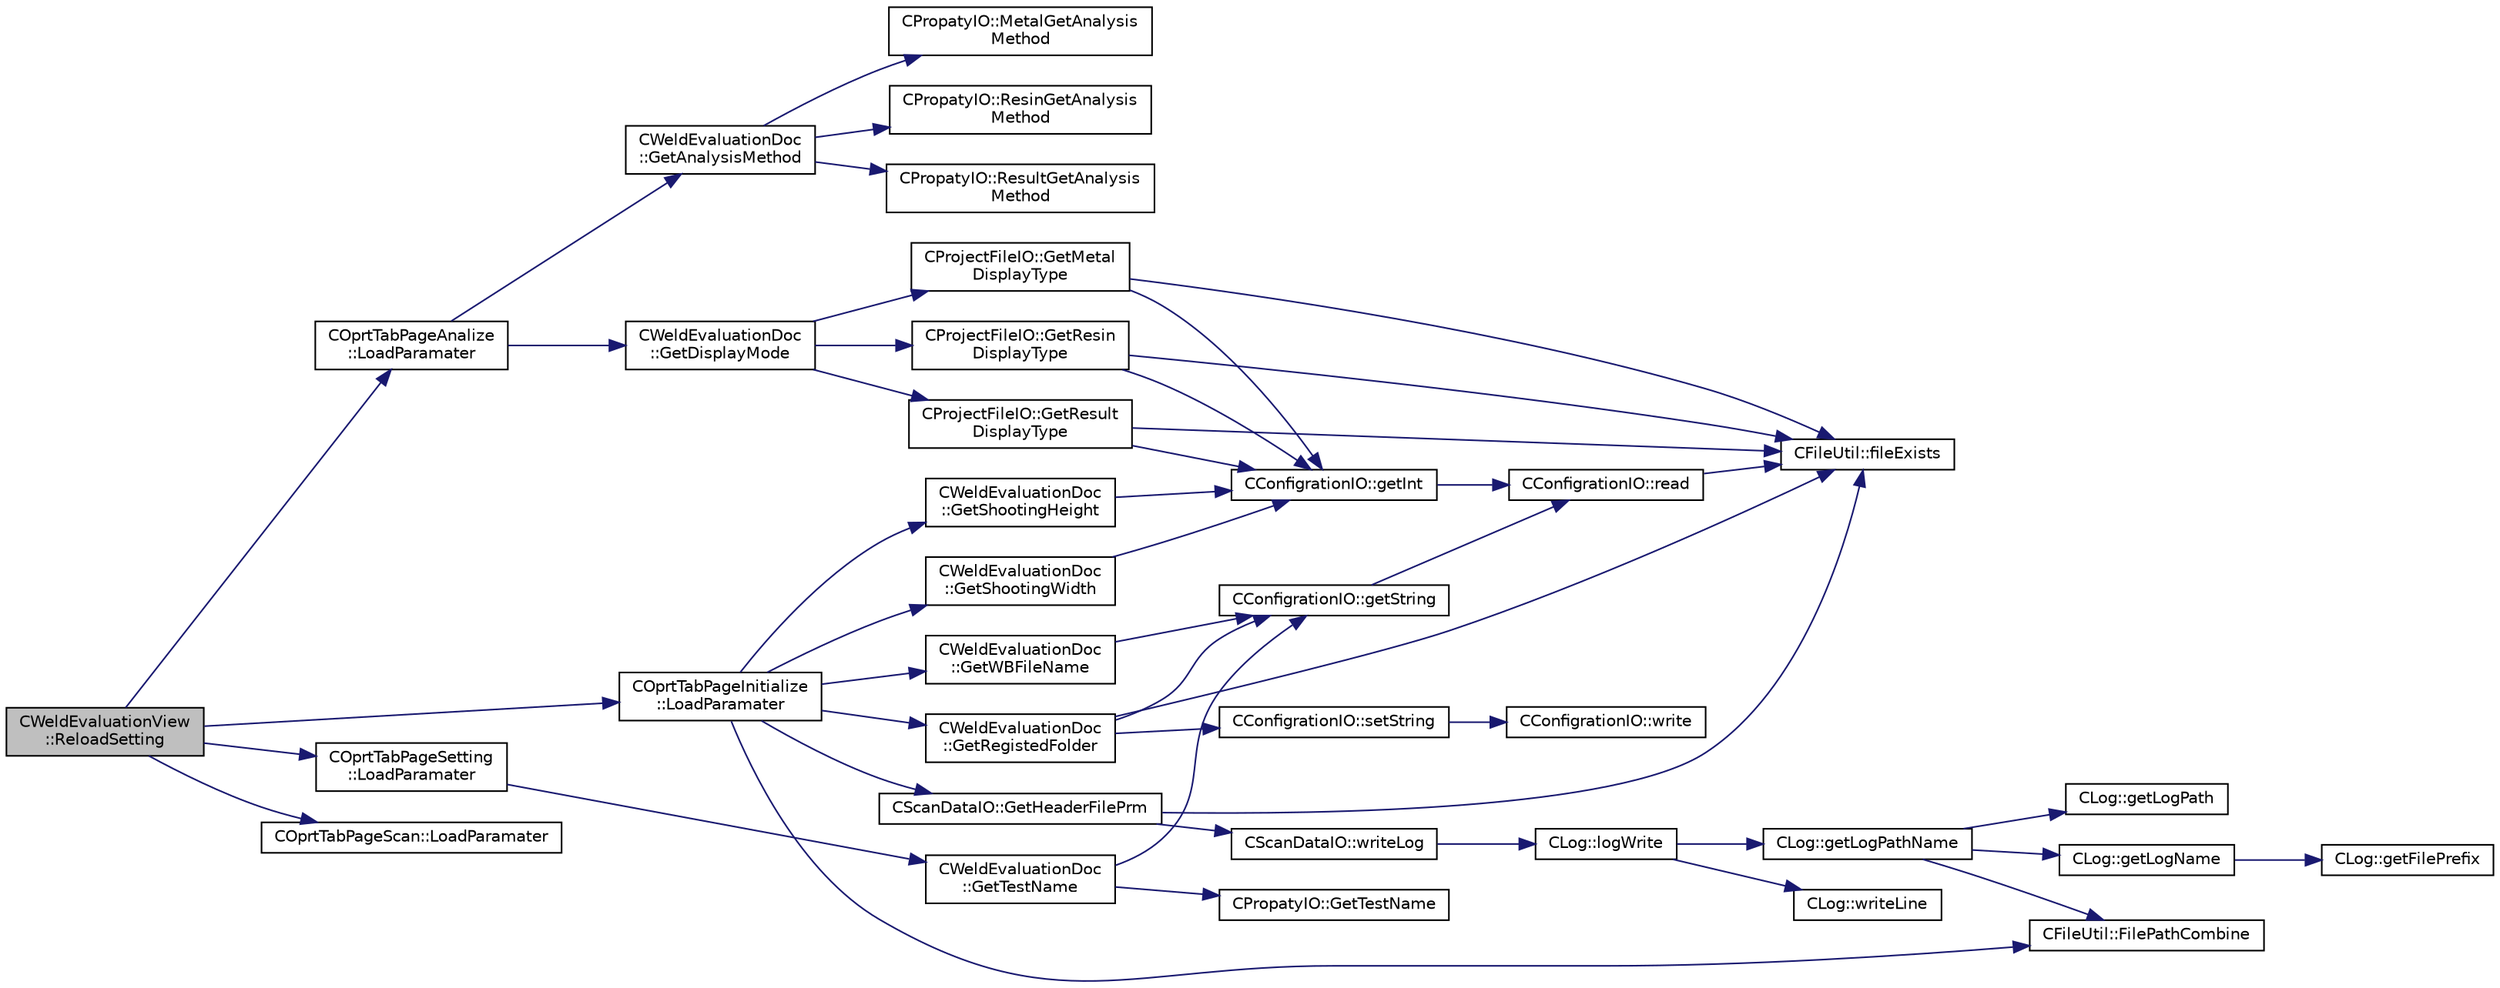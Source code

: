 digraph "CWeldEvaluationView::ReloadSetting"
{
 // LATEX_PDF_SIZE
  edge [fontname="Helvetica",fontsize="10",labelfontname="Helvetica",labelfontsize="10"];
  node [fontname="Helvetica",fontsize="10",shape=record];
  rankdir="LR";
  Node1 [label="CWeldEvaluationView\l::ReloadSetting",height=0.2,width=0.4,color="black", fillcolor="grey75", style="filled", fontcolor="black",tooltip="設定ページの再読込"];
  Node1 -> Node2 [color="midnightblue",fontsize="10",style="solid",fontname="Helvetica"];
  Node2 [label="COprtTabPageAnalize\l::LoadParamater",height=0.2,width=0.4,color="black", fillcolor="white", style="filled",URL="$class_c_oprt_tab_page_analize.html#a84d0a276b8897ee23001945ec1620d63",tooltip="パラメータの読み込み"];
  Node2 -> Node3 [color="midnightblue",fontsize="10",style="solid",fontname="Helvetica"];
  Node3 [label="CWeldEvaluationDoc\l::GetAnalysisMethod",height=0.2,width=0.4,color="black", fillcolor="white", style="filled",URL="$class_c_weld_evaluation_doc.html#ab81bb09791e3edcf133e9bc0321cd4a1",tooltip="解析方法の取得"];
  Node3 -> Node4 [color="midnightblue",fontsize="10",style="solid",fontname="Helvetica"];
  Node4 [label="CPropatyIO::MetalGetAnalysis\lMethod",height=0.2,width=0.4,color="black", fillcolor="white", style="filled",URL="$class_c_propaty_i_o.html#aaae96a2403eedacf849805121c1b9ae1",tooltip="金属面の解析方法の取得"];
  Node3 -> Node5 [color="midnightblue",fontsize="10",style="solid",fontname="Helvetica"];
  Node5 [label="CPropatyIO::ResinGetAnalysis\lMethod",height=0.2,width=0.4,color="black", fillcolor="white", style="filled",URL="$class_c_propaty_i_o.html#a46c9543b5945bbe938d772d62a95028c",tooltip="樹脂面の解析方法の取得"];
  Node3 -> Node6 [color="midnightblue",fontsize="10",style="solid",fontname="Helvetica"];
  Node6 [label="CPropatyIO::ResultGetAnalysis\lMethod",height=0.2,width=0.4,color="black", fillcolor="white", style="filled",URL="$class_c_propaty_i_o.html#a7760f6ded7e2fcb8a413d39a1d8e77b9",tooltip="接合結果の解析方法の取得"];
  Node2 -> Node7 [color="midnightblue",fontsize="10",style="solid",fontname="Helvetica"];
  Node7 [label="CWeldEvaluationDoc\l::GetDisplayMode",height=0.2,width=0.4,color="black", fillcolor="white", style="filled",URL="$class_c_weld_evaluation_doc.html#a6fb9f31759c4175b40446be90447a42f",tooltip="表示モードの取得"];
  Node7 -> Node8 [color="midnightblue",fontsize="10",style="solid",fontname="Helvetica"];
  Node8 [label="CProjectFileIO::GetMetal\lDisplayType",height=0.2,width=0.4,color="black", fillcolor="white", style="filled",URL="$class_c_project_file_i_o.html#a01bc129069b3ba05ed979729f88be551",tooltip="金属画像表示タイプの取得"];
  Node8 -> Node9 [color="midnightblue",fontsize="10",style="solid",fontname="Helvetica"];
  Node9 [label="CFileUtil::fileExists",height=0.2,width=0.4,color="black", fillcolor="white", style="filled",URL="$class_c_file_util.html#a9a8b3e89af30c1826d518719aad2c3df",tooltip="ファイルが存在するかを確認する"];
  Node8 -> Node10 [color="midnightblue",fontsize="10",style="solid",fontname="Helvetica"];
  Node10 [label="CConfigrationIO::getInt",height=0.2,width=0.4,color="black", fillcolor="white", style="filled",URL="$class_c_configration_i_o.html#a60d2dbaa282946adcc42ebd04fc08805",tooltip="指定セクションのキー値（整数）を取得"];
  Node10 -> Node11 [color="midnightblue",fontsize="10",style="solid",fontname="Helvetica"];
  Node11 [label="CConfigrationIO::read",height=0.2,width=0.4,color="black", fillcolor="white", style="filled",URL="$class_c_configration_i_o.html#a73ecbb6f7141bad005e290e9f48c576f",tooltip="指定セクションのキー値を取得"];
  Node11 -> Node9 [color="midnightblue",fontsize="10",style="solid",fontname="Helvetica"];
  Node7 -> Node12 [color="midnightblue",fontsize="10",style="solid",fontname="Helvetica"];
  Node12 [label="CProjectFileIO::GetResin\lDisplayType",height=0.2,width=0.4,color="black", fillcolor="white", style="filled",URL="$class_c_project_file_i_o.html#ae824553dca5d5e1f69ea7e4687dd1588",tooltip="樹脂画像表示タイプの取得"];
  Node12 -> Node9 [color="midnightblue",fontsize="10",style="solid",fontname="Helvetica"];
  Node12 -> Node10 [color="midnightblue",fontsize="10",style="solid",fontname="Helvetica"];
  Node7 -> Node13 [color="midnightblue",fontsize="10",style="solid",fontname="Helvetica"];
  Node13 [label="CProjectFileIO::GetResult\lDisplayType",height=0.2,width=0.4,color="black", fillcolor="white", style="filled",URL="$class_c_project_file_i_o.html#a3ff4f09ff5ba28cac5284611c2f4a628",tooltip="接合結果画像表示タイプの取得"];
  Node13 -> Node9 [color="midnightblue",fontsize="10",style="solid",fontname="Helvetica"];
  Node13 -> Node10 [color="midnightblue",fontsize="10",style="solid",fontname="Helvetica"];
  Node1 -> Node14 [color="midnightblue",fontsize="10",style="solid",fontname="Helvetica"];
  Node14 [label="COprtTabPageInitialize\l::LoadParamater",height=0.2,width=0.4,color="black", fillcolor="white", style="filled",URL="$class_c_oprt_tab_page_initialize.html#a39a52da491a71f8afec8c1366284227a",tooltip="パラメータの読み込み"];
  Node14 -> Node15 [color="midnightblue",fontsize="10",style="solid",fontname="Helvetica"];
  Node15 [label="CFileUtil::FilePathCombine",height=0.2,width=0.4,color="black", fillcolor="white", style="filled",URL="$class_c_file_util.html#abc548d0aa8583bfd6f185c08711b1ec7",tooltip="ファイルパスの作成"];
  Node14 -> Node16 [color="midnightblue",fontsize="10",style="solid",fontname="Helvetica"];
  Node16 [label="CScanDataIO::GetHeaderFilePrm",height=0.2,width=0.4,color="black", fillcolor="white", style="filled",URL="$class_c_scan_data_i_o.html#ae3dff6661c7012b259b38910f3b3dbdb",tooltip="ヘッダファイルから幅、高さを取得"];
  Node16 -> Node9 [color="midnightblue",fontsize="10",style="solid",fontname="Helvetica"];
  Node16 -> Node17 [color="midnightblue",fontsize="10",style="solid",fontname="Helvetica"];
  Node17 [label="CScanDataIO::writeLog",height=0.2,width=0.4,color="black", fillcolor="white", style="filled",URL="$class_c_scan_data_i_o.html#a5be204207783efd8238a8928cdb5c061",tooltip="ログ出力"];
  Node17 -> Node18 [color="midnightblue",fontsize="10",style="solid",fontname="Helvetica"];
  Node18 [label="CLog::logWrite",height=0.2,width=0.4,color="black", fillcolor="white", style="filled",URL="$class_c_log.html#ac31d4dac2937ba01a36d1a3b44b83d70",tooltip="ログの出力"];
  Node18 -> Node19 [color="midnightblue",fontsize="10",style="solid",fontname="Helvetica"];
  Node19 [label="CLog::getLogPathName",height=0.2,width=0.4,color="black", fillcolor="white", style="filled",URL="$class_c_log.html#ab9c474897ca906770f57d5da2feefa6d",tooltip="ログファイルフルパス名の取得"];
  Node19 -> Node15 [color="midnightblue",fontsize="10",style="solid",fontname="Helvetica"];
  Node19 -> Node20 [color="midnightblue",fontsize="10",style="solid",fontname="Helvetica"];
  Node20 [label="CLog::getLogName",height=0.2,width=0.4,color="black", fillcolor="white", style="filled",URL="$class_c_log.html#a65d2c4306ed1a9d777c08caff941e776",tooltip="ログファイル名の取得"];
  Node20 -> Node21 [color="midnightblue",fontsize="10",style="solid",fontname="Helvetica"];
  Node21 [label="CLog::getFilePrefix",height=0.2,width=0.4,color="black", fillcolor="white", style="filled",URL="$class_c_log.html#a70464aa2d7a0a10825a9f7f7b7adf2ee",tooltip="ファイル名プレフィックスの取得"];
  Node19 -> Node22 [color="midnightblue",fontsize="10",style="solid",fontname="Helvetica"];
  Node22 [label="CLog::getLogPath",height=0.2,width=0.4,color="black", fillcolor="white", style="filled",URL="$class_c_log.html#a27df84a7db3c444addee476022bfc5ae",tooltip="ログファイル出力ディレクトリの取得"];
  Node18 -> Node23 [color="midnightblue",fontsize="10",style="solid",fontname="Helvetica"];
  Node23 [label="CLog::writeLine",height=0.2,width=0.4,color="black", fillcolor="white", style="filled",URL="$class_c_log.html#ae51a9a6b80711b7a6f5088c61eb346cf",tooltip=" "];
  Node14 -> Node24 [color="midnightblue",fontsize="10",style="solid",fontname="Helvetica"];
  Node24 [label="CWeldEvaluationDoc\l::GetRegistedFolder",height=0.2,width=0.4,color="black", fillcolor="white", style="filled",URL="$class_c_weld_evaluation_doc.html#ad3746774f32e3fa3fc4ebc4d4510d0ee",tooltip="登録済み試験格納フォルダの取得"];
  Node24 -> Node9 [color="midnightblue",fontsize="10",style="solid",fontname="Helvetica"];
  Node24 -> Node25 [color="midnightblue",fontsize="10",style="solid",fontname="Helvetica"];
  Node25 [label="CConfigrationIO::getString",height=0.2,width=0.4,color="black", fillcolor="white", style="filled",URL="$class_c_configration_i_o.html#a1c72779785c9de9ab2525d7320d12658",tooltip="指定セクションのキー値（文字列）を取得"];
  Node25 -> Node11 [color="midnightblue",fontsize="10",style="solid",fontname="Helvetica"];
  Node24 -> Node26 [color="midnightblue",fontsize="10",style="solid",fontname="Helvetica"];
  Node26 [label="CConfigrationIO::setString",height=0.2,width=0.4,color="black", fillcolor="white", style="filled",URL="$class_c_configration_i_o.html#a0fb34e01af48df8da81d80108ffa3d03",tooltip="指定セクションのキーに文字列を設定"];
  Node26 -> Node27 [color="midnightblue",fontsize="10",style="solid",fontname="Helvetica"];
  Node27 [label="CConfigrationIO::write",height=0.2,width=0.4,color="black", fillcolor="white", style="filled",URL="$class_c_configration_i_o.html#aa05f2d3bee4d0f39715b3e41429cdfd2",tooltip="指定セクションのキーに値を設定"];
  Node14 -> Node28 [color="midnightblue",fontsize="10",style="solid",fontname="Helvetica"];
  Node28 [label="CWeldEvaluationDoc\l::GetShootingHeight",height=0.2,width=0.4,color="black", fillcolor="white", style="filled",URL="$class_c_weld_evaluation_doc.html#a55485766139b9685d1ed9a5e61a06e7b",tooltip="撮影高さの取得"];
  Node28 -> Node10 [color="midnightblue",fontsize="10",style="solid",fontname="Helvetica"];
  Node14 -> Node29 [color="midnightblue",fontsize="10",style="solid",fontname="Helvetica"];
  Node29 [label="CWeldEvaluationDoc\l::GetShootingWidth",height=0.2,width=0.4,color="black", fillcolor="white", style="filled",URL="$class_c_weld_evaluation_doc.html#a9ef01c2fd9ec8ef296388a8048fe32fa",tooltip="撮影幅の取得"];
  Node29 -> Node10 [color="midnightblue",fontsize="10",style="solid",fontname="Helvetica"];
  Node14 -> Node30 [color="midnightblue",fontsize="10",style="solid",fontname="Helvetica"];
  Node30 [label="CWeldEvaluationDoc\l::GetWBFileName",height=0.2,width=0.4,color="black", fillcolor="white", style="filled",URL="$class_c_weld_evaluation_doc.html#a999ae33c47280fcd8d7a759b0de05c2a",tooltip="ホワイトバランスファイル名の取得"];
  Node30 -> Node25 [color="midnightblue",fontsize="10",style="solid",fontname="Helvetica"];
  Node1 -> Node31 [color="midnightblue",fontsize="10",style="solid",fontname="Helvetica"];
  Node31 [label="COprtTabPageScan::LoadParamater",height=0.2,width=0.4,color="black", fillcolor="white", style="filled",URL="$class_c_oprt_tab_page_scan.html#af326f804c5356d546158c0a53d242238",tooltip="パラメータの読み込み"];
  Node1 -> Node32 [color="midnightblue",fontsize="10",style="solid",fontname="Helvetica"];
  Node32 [label="COprtTabPageSetting\l::LoadParamater",height=0.2,width=0.4,color="black", fillcolor="white", style="filled",URL="$class_c_oprt_tab_page_setting.html#a435aa7bd1f703c116dd18e3135dc5e19",tooltip="パラメータの取得"];
  Node32 -> Node33 [color="midnightblue",fontsize="10",style="solid",fontname="Helvetica"];
  Node33 [label="CWeldEvaluationDoc\l::GetTestName",height=0.2,width=0.4,color="black", fillcolor="white", style="filled",URL="$class_c_weld_evaluation_doc.html#ad9712f68619dcab924e5c06b439e1c75",tooltip="名称の取得"];
  Node33 -> Node25 [color="midnightblue",fontsize="10",style="solid",fontname="Helvetica"];
  Node33 -> Node34 [color="midnightblue",fontsize="10",style="solid",fontname="Helvetica"];
  Node34 [label="CPropatyIO::GetTestName",height=0.2,width=0.4,color="black", fillcolor="white", style="filled",URL="$class_c_propaty_i_o.html#adcab3ae7a0b14e93b5b7c781d4025986",tooltip="名称の取得"];
}
